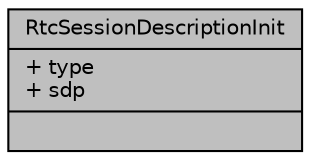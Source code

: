 digraph "RtcSessionDescriptionInit"
{
 // LATEX_PDF_SIZE
  edge [fontname="Helvetica",fontsize="10",labelfontname="Helvetica",labelfontsize="10"];
  node [fontname="Helvetica",fontsize="10",shape=record];
  Node1 [label="{RtcSessionDescriptionInit\n|+ type\l+ sdp\l|}",height=0.2,width=0.4,color="black", fillcolor="grey75", style="filled", fontcolor="black",tooltip="SessionDescription is used by RtcPeerConnection to expose local and remote session descriptions."];
}
